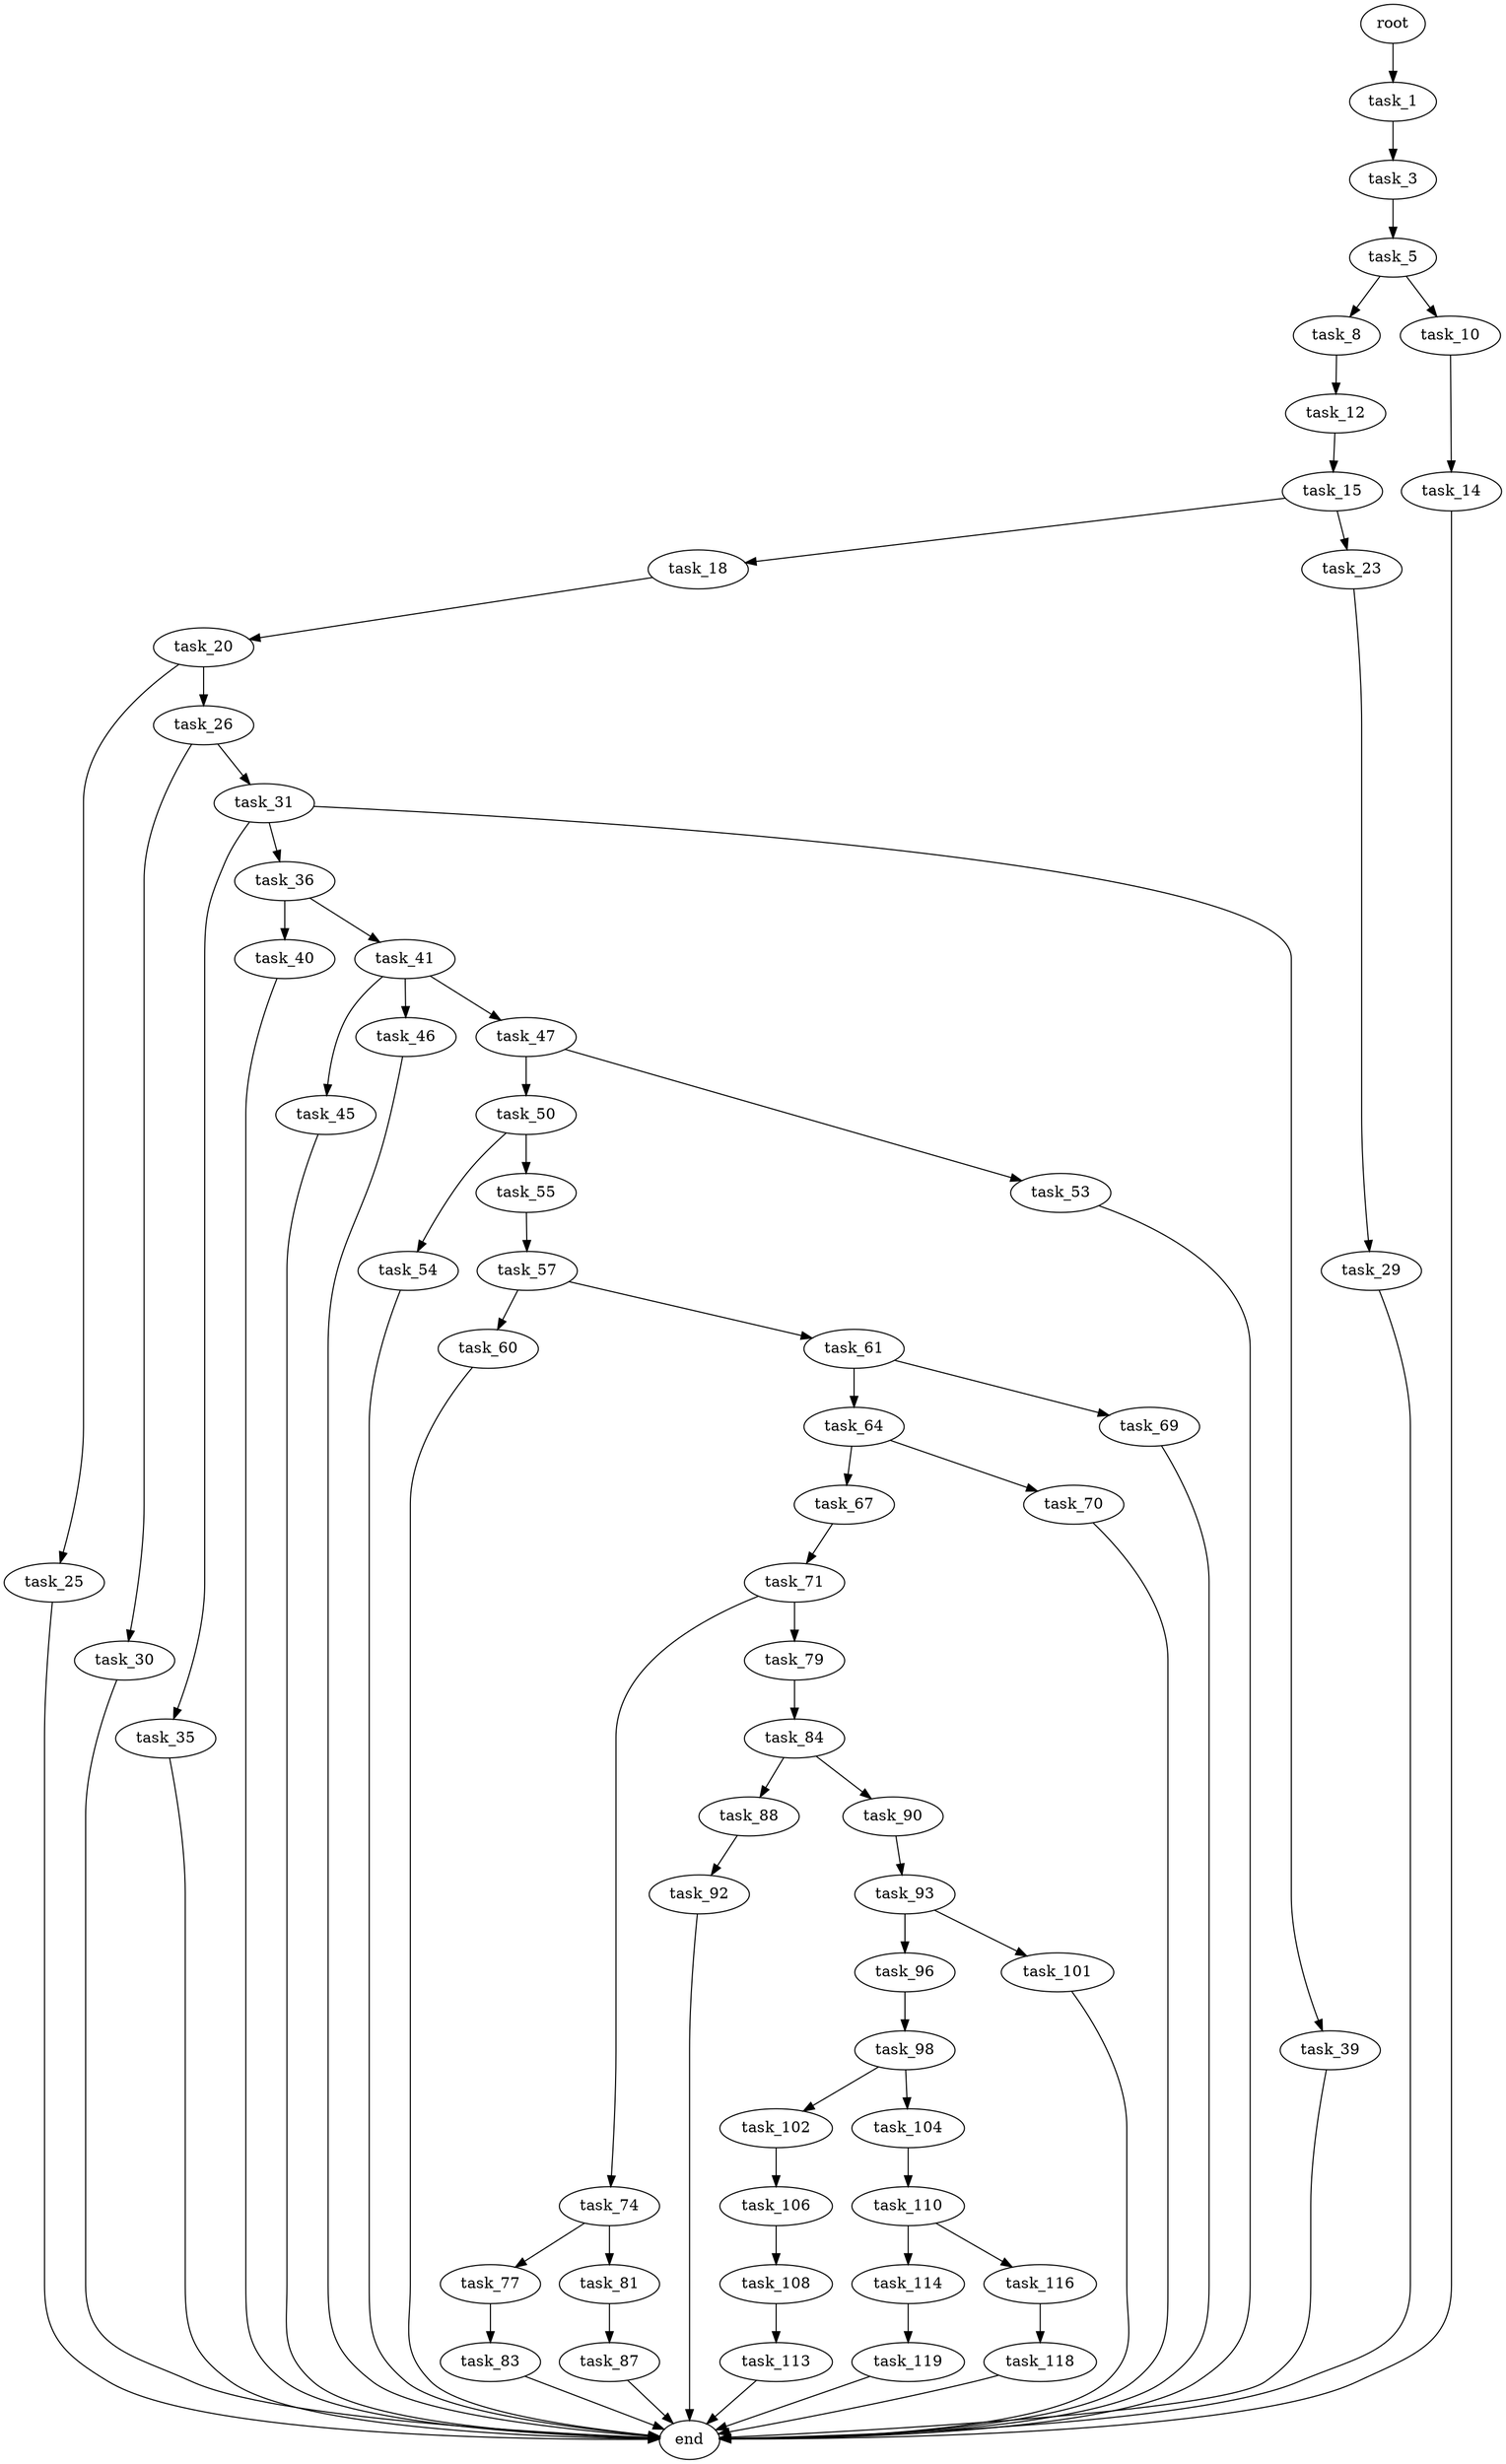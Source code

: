 digraph G {
  root [size="0.000000"];
  task_1 [size="111265321386.000000"];
  task_3 [size="157089376837.000000"];
  task_5 [size="23588054844.000000"];
  task_8 [size="8589934592.000000"];
  task_10 [size="314712023336.000000"];
  task_12 [size="40210063032.000000"];
  task_14 [size="549755813888.000000"];
  task_15 [size="231928233984.000000"];
  task_18 [size="17658136804.000000"];
  task_20 [size="549755813888.000000"];
  task_23 [size="485509848483.000000"];
  task_25 [size="8589934592.000000"];
  task_26 [size="368293445632.000000"];
  task_29 [size="1651282261.000000"];
  task_30 [size="189987946372.000000"];
  task_31 [size="971040454676.000000"];
  task_35 [size="18002384333.000000"];
  task_36 [size="22838401211.000000"];
  task_39 [size="231928233984.000000"];
  task_40 [size="549755813888.000000"];
  task_41 [size="3890186992.000000"];
  task_45 [size="1073741824000.000000"];
  task_46 [size="782757789696.000000"];
  task_47 [size="80013782590.000000"];
  task_50 [size="231928233984.000000"];
  task_53 [size="134217728000.000000"];
  task_54 [size="366512663449.000000"];
  task_55 [size="6789295446.000000"];
  task_57 [size="114930255176.000000"];
  task_60 [size="28991029248.000000"];
  task_61 [size="231928233984.000000"];
  task_64 [size="3693292830.000000"];
  task_67 [size="65296588271.000000"];
  task_69 [size="934385570.000000"];
  task_70 [size="7355406770.000000"];
  task_71 [size="28991029248.000000"];
  task_74 [size="16596000392.000000"];
  task_77 [size="362314969726.000000"];
  task_79 [size="8589934592.000000"];
  task_81 [size="17945351488.000000"];
  task_83 [size="16741580483.000000"];
  task_84 [size="134217728000.000000"];
  task_87 [size="1073741824000.000000"];
  task_88 [size="4785856280.000000"];
  task_90 [size="68719476736.000000"];
  task_92 [size="12390118622.000000"];
  task_93 [size="13161757344.000000"];
  task_96 [size="549755813888.000000"];
  task_98 [size="368293445632.000000"];
  task_101 [size="290461715.000000"];
  task_102 [size="8549249568.000000"];
  task_104 [size="1073741824000.000000"];
  task_106 [size="28991029248.000000"];
  task_108 [size="33522674292.000000"];
  task_110 [size="146459063939.000000"];
  task_113 [size="20507294600.000000"];
  task_114 [size="17624329298.000000"];
  task_116 [size="240202827196.000000"];
  task_118 [size="231928233984.000000"];
  task_119 [size="11643353894.000000"];
  end [size="0.000000"];

  root -> task_1 [size="1.000000"];
  task_1 -> task_3 [size="134217728.000000"];
  task_3 -> task_5 [size="134217728.000000"];
  task_5 -> task_8 [size="838860800.000000"];
  task_5 -> task_10 [size="838860800.000000"];
  task_8 -> task_12 [size="33554432.000000"];
  task_10 -> task_14 [size="536870912.000000"];
  task_12 -> task_15 [size="838860800.000000"];
  task_14 -> end [size="1.000000"];
  task_15 -> task_18 [size="301989888.000000"];
  task_15 -> task_23 [size="301989888.000000"];
  task_18 -> task_20 [size="301989888.000000"];
  task_20 -> task_25 [size="536870912.000000"];
  task_20 -> task_26 [size="536870912.000000"];
  task_23 -> task_29 [size="679477248.000000"];
  task_25 -> end [size="1.000000"];
  task_26 -> task_30 [size="411041792.000000"];
  task_26 -> task_31 [size="411041792.000000"];
  task_29 -> end [size="1.000000"];
  task_30 -> end [size="1.000000"];
  task_31 -> task_35 [size="679477248.000000"];
  task_31 -> task_36 [size="679477248.000000"];
  task_31 -> task_39 [size="679477248.000000"];
  task_35 -> end [size="1.000000"];
  task_36 -> task_40 [size="411041792.000000"];
  task_36 -> task_41 [size="411041792.000000"];
  task_39 -> end [size="1.000000"];
  task_40 -> end [size="1.000000"];
  task_41 -> task_45 [size="75497472.000000"];
  task_41 -> task_46 [size="75497472.000000"];
  task_41 -> task_47 [size="75497472.000000"];
  task_45 -> end [size="1.000000"];
  task_46 -> end [size="1.000000"];
  task_47 -> task_50 [size="75497472.000000"];
  task_47 -> task_53 [size="75497472.000000"];
  task_50 -> task_54 [size="301989888.000000"];
  task_50 -> task_55 [size="301989888.000000"];
  task_53 -> end [size="1.000000"];
  task_54 -> end [size="1.000000"];
  task_55 -> task_57 [size="679477248.000000"];
  task_57 -> task_60 [size="209715200.000000"];
  task_57 -> task_61 [size="209715200.000000"];
  task_60 -> end [size="1.000000"];
  task_61 -> task_64 [size="301989888.000000"];
  task_61 -> task_69 [size="301989888.000000"];
  task_64 -> task_67 [size="301989888.000000"];
  task_64 -> task_70 [size="301989888.000000"];
  task_67 -> task_71 [size="75497472.000000"];
  task_69 -> end [size="1.000000"];
  task_70 -> end [size="1.000000"];
  task_71 -> task_74 [size="75497472.000000"];
  task_71 -> task_79 [size="75497472.000000"];
  task_74 -> task_77 [size="75497472.000000"];
  task_74 -> task_81 [size="75497472.000000"];
  task_77 -> task_83 [size="679477248.000000"];
  task_79 -> task_84 [size="33554432.000000"];
  task_81 -> task_87 [size="411041792.000000"];
  task_83 -> end [size="1.000000"];
  task_84 -> task_88 [size="209715200.000000"];
  task_84 -> task_90 [size="209715200.000000"];
  task_87 -> end [size="1.000000"];
  task_88 -> task_92 [size="134217728.000000"];
  task_90 -> task_93 [size="134217728.000000"];
  task_92 -> end [size="1.000000"];
  task_93 -> task_96 [size="301989888.000000"];
  task_93 -> task_101 [size="301989888.000000"];
  task_96 -> task_98 [size="536870912.000000"];
  task_98 -> task_102 [size="411041792.000000"];
  task_98 -> task_104 [size="411041792.000000"];
  task_101 -> end [size="1.000000"];
  task_102 -> task_106 [size="536870912.000000"];
  task_104 -> task_110 [size="838860800.000000"];
  task_106 -> task_108 [size="75497472.000000"];
  task_108 -> task_113 [size="536870912.000000"];
  task_110 -> task_114 [size="301989888.000000"];
  task_110 -> task_116 [size="301989888.000000"];
  task_113 -> end [size="1.000000"];
  task_114 -> task_119 [size="838860800.000000"];
  task_116 -> task_118 [size="301989888.000000"];
  task_118 -> end [size="1.000000"];
  task_119 -> end [size="1.000000"];
}

